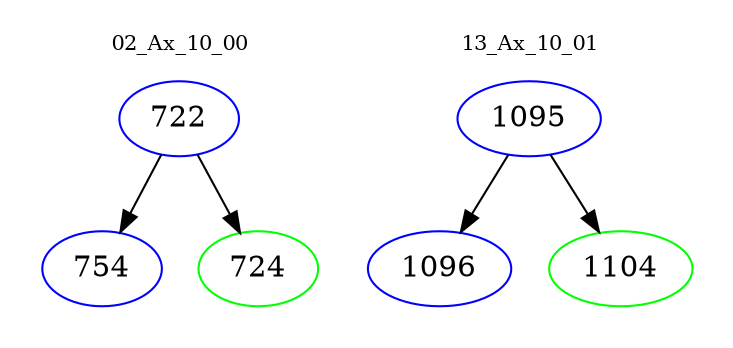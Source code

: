 digraph{
subgraph cluster_0 {
color = white
label = "02_Ax_10_00";
fontsize=10;
T0_722 [label="722", color="blue"]
T0_722 -> T0_754 [color="black"]
T0_754 [label="754", color="blue"]
T0_722 -> T0_724 [color="black"]
T0_724 [label="724", color="green"]
}
subgraph cluster_1 {
color = white
label = "13_Ax_10_01";
fontsize=10;
T1_1095 [label="1095", color="blue"]
T1_1095 -> T1_1096 [color="black"]
T1_1096 [label="1096", color="blue"]
T1_1095 -> T1_1104 [color="black"]
T1_1104 [label="1104", color="green"]
}
}
